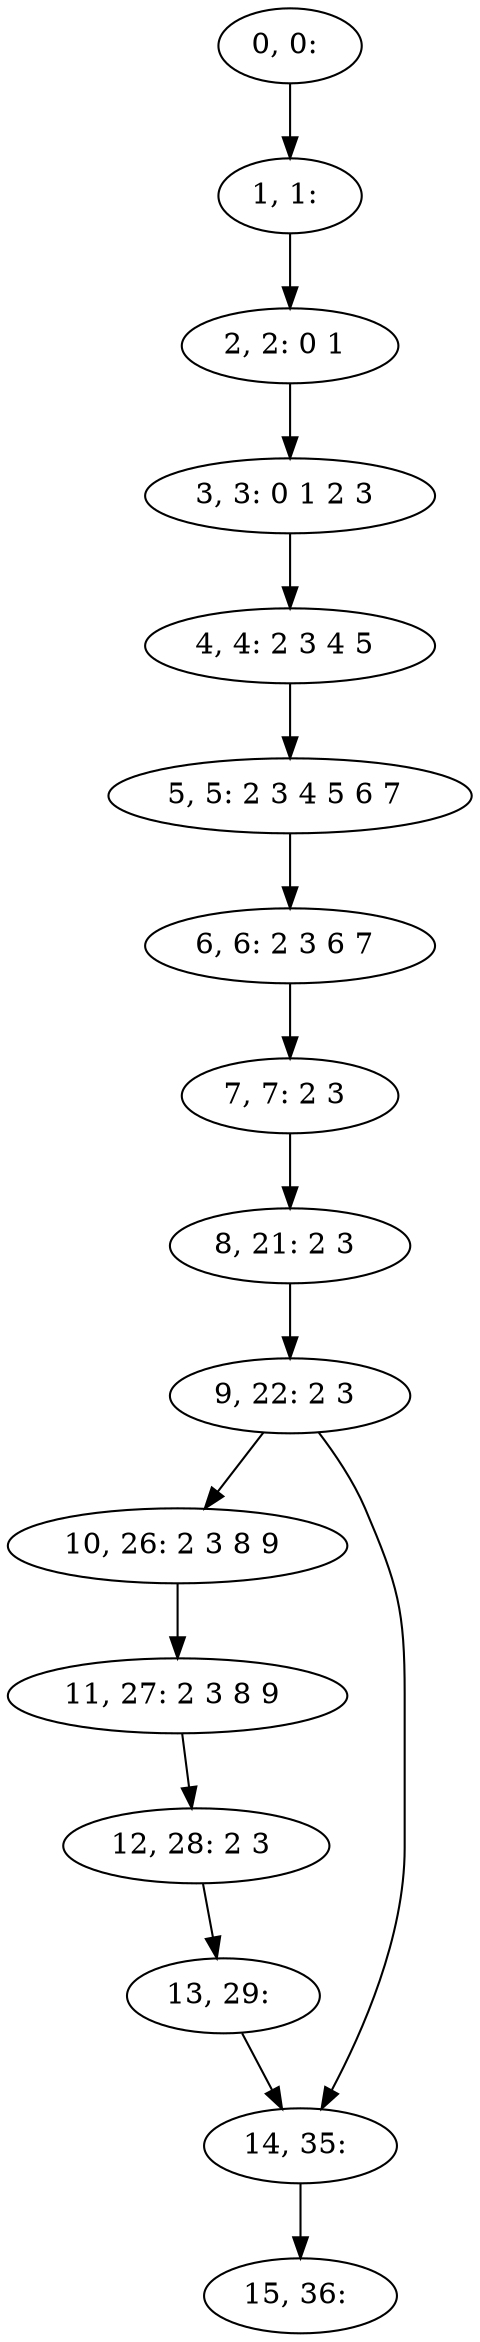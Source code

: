 digraph G {
0[label="0, 0: "];
1[label="1, 1: "];
2[label="2, 2: 0 1 "];
3[label="3, 3: 0 1 2 3 "];
4[label="4, 4: 2 3 4 5 "];
5[label="5, 5: 2 3 4 5 6 7 "];
6[label="6, 6: 2 3 6 7 "];
7[label="7, 7: 2 3 "];
8[label="8, 21: 2 3 "];
9[label="9, 22: 2 3 "];
10[label="10, 26: 2 3 8 9 "];
11[label="11, 27: 2 3 8 9 "];
12[label="12, 28: 2 3 "];
13[label="13, 29: "];
14[label="14, 35: "];
15[label="15, 36: "];
0->1 ;
1->2 ;
2->3 ;
3->4 ;
4->5 ;
5->6 ;
6->7 ;
7->8 ;
8->9 ;
9->10 ;
9->14 ;
10->11 ;
11->12 ;
12->13 ;
13->14 ;
14->15 ;
}
